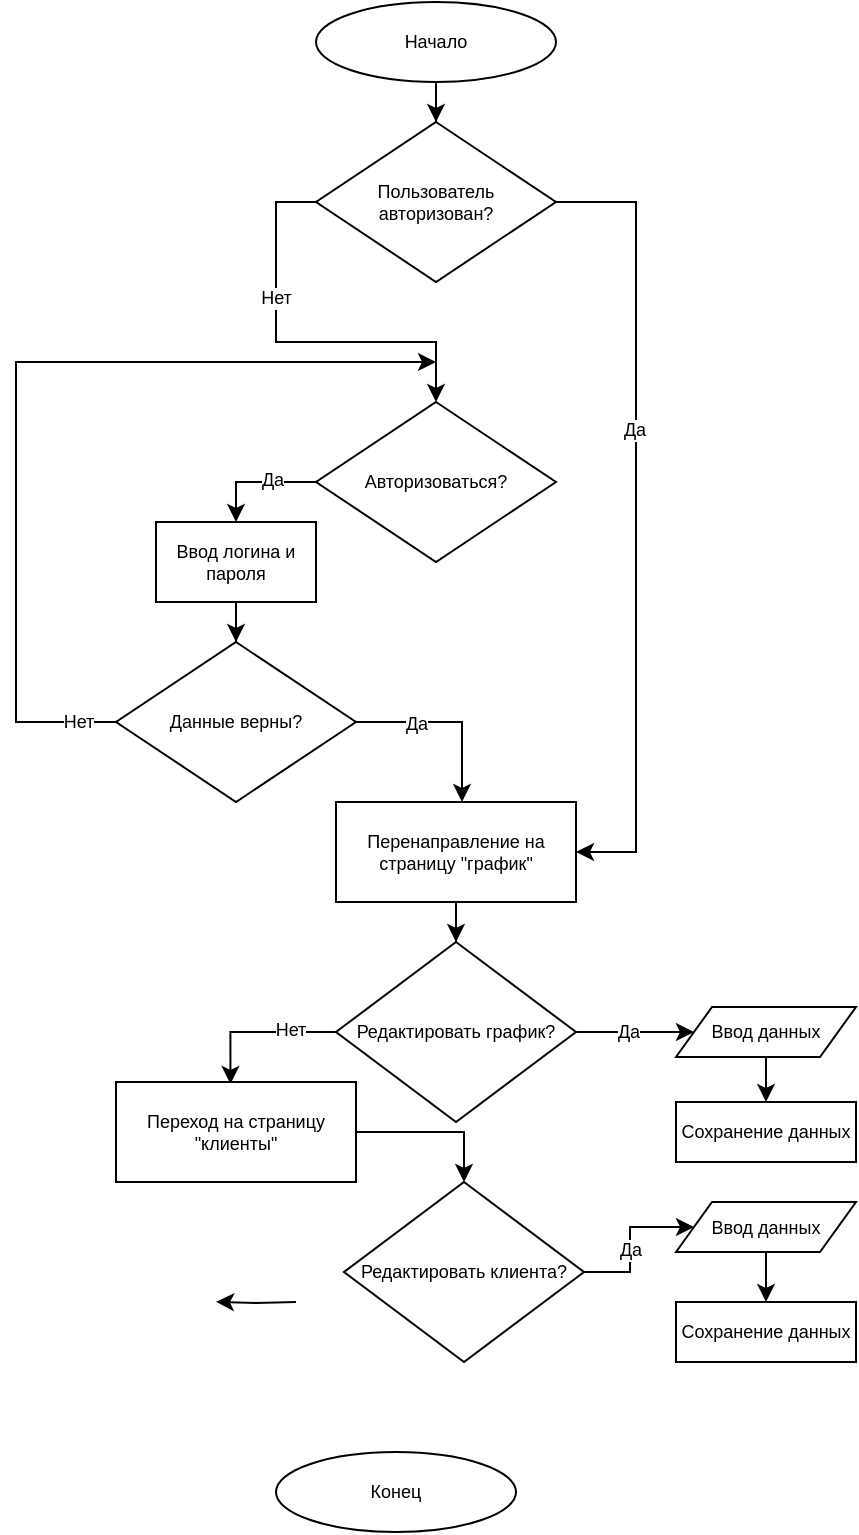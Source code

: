 <mxfile version="13.1.5" type="github">
  <diagram id="8SPaC2NhHjIFXykHgB_J" name="Page-1">
    <mxGraphModel dx="460" dy="735" grid="1" gridSize="10" guides="1" tooltips="1" connect="1" arrows="1" fold="1" page="1" pageScale="1" pageWidth="827" pageHeight="1169" math="0" shadow="0">
      <root>
        <mxCell id="0" />
        <mxCell id="1" parent="0" />
        <mxCell id="_gQ8Pvwjih3mKzfhWHJE-30" style="edgeStyle=orthogonalEdgeStyle;rounded=0;orthogonalLoop=1;jettySize=auto;html=1;fontSize=9;" edge="1" parent="1" source="_gQ8Pvwjih3mKzfhWHJE-1" target="_gQ8Pvwjih3mKzfhWHJE-29">
          <mxGeometry relative="1" as="geometry" />
        </mxCell>
        <mxCell id="_gQ8Pvwjih3mKzfhWHJE-1" value="Начало" style="ellipse;whiteSpace=wrap;html=1;fontSize=9;" vertex="1" parent="1">
          <mxGeometry x="280" y="20" width="120" height="40" as="geometry" />
        </mxCell>
        <mxCell id="_gQ8Pvwjih3mKzfhWHJE-40" style="edgeStyle=orthogonalEdgeStyle;rounded=0;orthogonalLoop=1;jettySize=auto;html=1;exitX=0;exitY=0.5;exitDx=0;exitDy=0;entryX=0.5;entryY=0;entryDx=0;entryDy=0;fontSize=9;" edge="1" parent="1" source="_gQ8Pvwjih3mKzfhWHJE-2" target="_gQ8Pvwjih3mKzfhWHJE-9">
          <mxGeometry relative="1" as="geometry">
            <mxPoint x="240" y="260.333" as="targetPoint" />
          </mxGeometry>
        </mxCell>
        <mxCell id="_gQ8Pvwjih3mKzfhWHJE-2" value="Авторизоваться?" style="rhombus;whiteSpace=wrap;html=1;fontSize=9;" vertex="1" parent="1">
          <mxGeometry x="280" y="220" width="120" height="80" as="geometry" />
        </mxCell>
        <mxCell id="_gQ8Pvwjih3mKzfhWHJE-6" value="Конец" style="ellipse;whiteSpace=wrap;html=1;fontSize=9;" vertex="1" parent="1">
          <mxGeometry x="260" y="745" width="120" height="40" as="geometry" />
        </mxCell>
        <mxCell id="_gQ8Pvwjih3mKzfhWHJE-13" style="edgeStyle=orthogonalEdgeStyle;rounded=0;orthogonalLoop=1;jettySize=auto;html=1;entryX=0.5;entryY=0;entryDx=0;entryDy=0;fontSize=9;" edge="1" parent="1" source="_gQ8Pvwjih3mKzfhWHJE-9" target="_gQ8Pvwjih3mKzfhWHJE-12">
          <mxGeometry relative="1" as="geometry" />
        </mxCell>
        <mxCell id="_gQ8Pvwjih3mKzfhWHJE-9" value="Ввод логина и пароля" style="rounded=0;whiteSpace=wrap;html=1;fontSize=9;" vertex="1" parent="1">
          <mxGeometry x="200" y="280" width="80" height="40" as="geometry" />
        </mxCell>
        <mxCell id="_gQ8Pvwjih3mKzfhWHJE-14" style="edgeStyle=orthogonalEdgeStyle;rounded=0;orthogonalLoop=1;jettySize=auto;html=1;exitX=0;exitY=0.5;exitDx=0;exitDy=0;fontSize=9;" edge="1" parent="1" source="_gQ8Pvwjih3mKzfhWHJE-12">
          <mxGeometry relative="1" as="geometry">
            <mxPoint x="340" y="200" as="targetPoint" />
            <Array as="points">
              <mxPoint x="130" y="380" />
              <mxPoint x="130" y="200" />
            </Array>
          </mxGeometry>
        </mxCell>
        <mxCell id="_gQ8Pvwjih3mKzfhWHJE-17" value="Нет" style="edgeLabel;html=1;align=center;verticalAlign=middle;resizable=0;points=[];fontSize=9;" vertex="1" connectable="0" parent="_gQ8Pvwjih3mKzfhWHJE-14">
          <mxGeometry x="-0.946" y="-1" relative="1" as="geometry">
            <mxPoint x="-7.64" y="1" as="offset" />
          </mxGeometry>
        </mxCell>
        <mxCell id="_gQ8Pvwjih3mKzfhWHJE-18" style="edgeStyle=orthogonalEdgeStyle;rounded=0;orthogonalLoop=1;jettySize=auto;html=1;exitX=1;exitY=0.5;exitDx=0;exitDy=0;fontSize=9;" edge="1" parent="1" source="_gQ8Pvwjih3mKzfhWHJE-12" target="_gQ8Pvwjih3mKzfhWHJE-20">
          <mxGeometry relative="1" as="geometry">
            <mxPoint x="330" y="580" as="targetPoint" />
            <Array as="points">
              <mxPoint x="353" y="380" />
            </Array>
          </mxGeometry>
        </mxCell>
        <mxCell id="_gQ8Pvwjih3mKzfhWHJE-19" value="Да" style="edgeLabel;html=1;align=center;verticalAlign=middle;resizable=0;points=[];fontSize=9;" vertex="1" connectable="0" parent="_gQ8Pvwjih3mKzfhWHJE-18">
          <mxGeometry x="0.226" y="-2" relative="1" as="geometry">
            <mxPoint x="-21" y="-3.67" as="offset" />
          </mxGeometry>
        </mxCell>
        <mxCell id="_gQ8Pvwjih3mKzfhWHJE-12" value="Данные верны?" style="rhombus;whiteSpace=wrap;html=1;fontSize=9;" vertex="1" parent="1">
          <mxGeometry x="180" y="340" width="120" height="80" as="geometry" />
        </mxCell>
        <mxCell id="_gQ8Pvwjih3mKzfhWHJE-24" style="edgeStyle=orthogonalEdgeStyle;rounded=0;orthogonalLoop=1;jettySize=auto;html=1;entryX=0.5;entryY=0;entryDx=0;entryDy=0;fontSize=9;" edge="1" parent="1" source="_gQ8Pvwjih3mKzfhWHJE-20" target="_gQ8Pvwjih3mKzfhWHJE-25">
          <mxGeometry relative="1" as="geometry">
            <mxPoint x="350" y="510" as="targetPoint" />
          </mxGeometry>
        </mxCell>
        <mxCell id="_gQ8Pvwjih3mKzfhWHJE-20" value="Перенаправление на страницу &quot;график&quot;" style="rounded=0;whiteSpace=wrap;html=1;fontSize=9;" vertex="1" parent="1">
          <mxGeometry x="290" y="420" width="120" height="50" as="geometry" />
        </mxCell>
        <mxCell id="_gQ8Pvwjih3mKzfhWHJE-26" style="edgeStyle=orthogonalEdgeStyle;rounded=0;orthogonalLoop=1;jettySize=auto;html=1;fontSize=9;exitX=1;exitY=0.5;exitDx=0;exitDy=0;entryX=0;entryY=0.5;entryDx=0;entryDy=0;" edge="1" parent="1" source="_gQ8Pvwjih3mKzfhWHJE-25" target="_gQ8Pvwjih3mKzfhWHJE-52">
          <mxGeometry relative="1" as="geometry">
            <mxPoint x="460" y="535" as="targetPoint" />
            <mxPoint x="414" y="534.69" as="sourcePoint" />
            <Array as="points" />
          </mxGeometry>
        </mxCell>
        <mxCell id="_gQ8Pvwjih3mKzfhWHJE-28" value="Да" style="edgeLabel;html=1;align=center;verticalAlign=middle;resizable=0;points=[];fontSize=9;" vertex="1" connectable="0" parent="_gQ8Pvwjih3mKzfhWHJE-26">
          <mxGeometry x="0.328" y="-1" relative="1" as="geometry">
            <mxPoint x="-13.11" y="-1" as="offset" />
          </mxGeometry>
        </mxCell>
        <mxCell id="_gQ8Pvwjih3mKzfhWHJE-27" style="edgeStyle=orthogonalEdgeStyle;rounded=0;orthogonalLoop=1;jettySize=auto;html=1;exitX=0;exitY=0.5;exitDx=0;exitDy=0;fontSize=9;" edge="1" parent="1">
          <mxGeometry relative="1" as="geometry">
            <mxPoint x="230" y="669.897" as="targetPoint" />
            <mxPoint x="270" y="670" as="sourcePoint" />
          </mxGeometry>
        </mxCell>
        <mxCell id="_gQ8Pvwjih3mKzfhWHJE-54" style="edgeStyle=orthogonalEdgeStyle;rounded=0;orthogonalLoop=1;jettySize=auto;html=1;fontSize=9;entryX=0.477;entryY=0.02;entryDx=0;entryDy=0;entryPerimeter=0;exitX=0;exitY=0.5;exitDx=0;exitDy=0;" edge="1" parent="1" source="_gQ8Pvwjih3mKzfhWHJE-25" target="_gQ8Pvwjih3mKzfhWHJE-56">
          <mxGeometry relative="1" as="geometry">
            <mxPoint x="240" y="600" as="targetPoint" />
          </mxGeometry>
        </mxCell>
        <mxCell id="_gQ8Pvwjih3mKzfhWHJE-25" value="Редактировать график?" style="rhombus;whiteSpace=wrap;html=1;fontSize=9;" vertex="1" parent="1">
          <mxGeometry x="290" y="490" width="120" height="90" as="geometry" />
        </mxCell>
        <mxCell id="_gQ8Pvwjih3mKzfhWHJE-31" style="edgeStyle=orthogonalEdgeStyle;rounded=0;orthogonalLoop=1;jettySize=auto;html=1;entryX=1;entryY=0.5;entryDx=0;entryDy=0;fontSize=9;" edge="1" parent="1" source="_gQ8Pvwjih3mKzfhWHJE-29" target="_gQ8Pvwjih3mKzfhWHJE-20">
          <mxGeometry relative="1" as="geometry">
            <mxPoint x="420" y="570" as="targetPoint" />
            <Array as="points">
              <mxPoint x="440" y="120" />
              <mxPoint x="440" y="445" />
            </Array>
          </mxGeometry>
        </mxCell>
        <mxCell id="_gQ8Pvwjih3mKzfhWHJE-32" value="Да" style="edgeLabel;html=1;align=center;verticalAlign=middle;resizable=0;points=[];fontSize=9;" vertex="1" connectable="0" parent="_gQ8Pvwjih3mKzfhWHJE-31">
          <mxGeometry x="-0.221" y="-1" relative="1" as="geometry">
            <mxPoint as="offset" />
          </mxGeometry>
        </mxCell>
        <mxCell id="_gQ8Pvwjih3mKzfhWHJE-33" style="edgeStyle=orthogonalEdgeStyle;rounded=0;orthogonalLoop=1;jettySize=auto;html=1;entryX=0.5;entryY=0;entryDx=0;entryDy=0;exitX=0;exitY=0.5;exitDx=0;exitDy=0;fontSize=9;" edge="1" parent="1" source="_gQ8Pvwjih3mKzfhWHJE-29" target="_gQ8Pvwjih3mKzfhWHJE-2">
          <mxGeometry relative="1" as="geometry">
            <mxPoint x="240" y="200" as="targetPoint" />
          </mxGeometry>
        </mxCell>
        <mxCell id="_gQ8Pvwjih3mKzfhWHJE-29" value="Пользователь авторизован?" style="rhombus;whiteSpace=wrap;html=1;fontSize=9;" vertex="1" parent="1">
          <mxGeometry x="280" y="80" width="120" height="80" as="geometry" />
        </mxCell>
        <mxCell id="_gQ8Pvwjih3mKzfhWHJE-34" value="&amp;nbsp; &amp;nbsp;Нет" style="edgeLabel;html=1;align=center;verticalAlign=middle;resizable=0;points=[];fontSize=9;" vertex="1" connectable="0" parent="1">
          <mxGeometry x="429.998" y="180" as="geometry">
            <mxPoint x="-174" y="-12" as="offset" />
          </mxGeometry>
        </mxCell>
        <mxCell id="_gQ8Pvwjih3mKzfhWHJE-41" value="Да" style="edgeLabel;html=1;align=center;verticalAlign=middle;resizable=0;points=[];fontSize=9;" vertex="1" connectable="0" parent="1">
          <mxGeometry x="419" y="305" as="geometry">
            <mxPoint x="-161" y="-46" as="offset" />
          </mxGeometry>
        </mxCell>
        <mxCell id="_gQ8Pvwjih3mKzfhWHJE-50" value="Сохранение данных" style="rounded=0;whiteSpace=wrap;html=1;fontSize=9;" vertex="1" parent="1">
          <mxGeometry x="460" y="570" width="90" height="30" as="geometry" />
        </mxCell>
        <mxCell id="_gQ8Pvwjih3mKzfhWHJE-53" style="edgeStyle=orthogonalEdgeStyle;rounded=0;orthogonalLoop=1;jettySize=auto;html=1;entryX=0.5;entryY=0;entryDx=0;entryDy=0;fontSize=9;" edge="1" parent="1" source="_gQ8Pvwjih3mKzfhWHJE-52" target="_gQ8Pvwjih3mKzfhWHJE-50">
          <mxGeometry relative="1" as="geometry" />
        </mxCell>
        <mxCell id="_gQ8Pvwjih3mKzfhWHJE-52" value="&lt;span&gt;Ввод данных&lt;/span&gt;" style="shape=parallelogram;perimeter=parallelogramPerimeter;whiteSpace=wrap;html=1;fontSize=9;" vertex="1" parent="1">
          <mxGeometry x="460" y="522.5" width="90" height="25" as="geometry" />
        </mxCell>
        <mxCell id="_gQ8Pvwjih3mKzfhWHJE-55" value="Нет" style="edgeLabel;html=1;align=center;verticalAlign=middle;resizable=0;points=[];fontSize=9;" vertex="1" connectable="0" parent="1">
          <mxGeometry x="280" y="535" as="geometry">
            <mxPoint x="-13.11" y="-1" as="offset" />
          </mxGeometry>
        </mxCell>
        <mxCell id="_gQ8Pvwjih3mKzfhWHJE-61" style="edgeStyle=orthogonalEdgeStyle;rounded=0;orthogonalLoop=1;jettySize=auto;html=1;fontSize=9;entryX=0.5;entryY=0;entryDx=0;entryDy=0;exitX=1;exitY=0.5;exitDx=0;exitDy=0;" edge="1" parent="1" source="_gQ8Pvwjih3mKzfhWHJE-56" target="_gQ8Pvwjih3mKzfhWHJE-60">
          <mxGeometry relative="1" as="geometry">
            <mxPoint x="350" y="585" as="targetPoint" />
          </mxGeometry>
        </mxCell>
        <mxCell id="_gQ8Pvwjih3mKzfhWHJE-56" value="Переход на страницу &quot;клиенты&quot;" style="rounded=0;whiteSpace=wrap;html=1;fontSize=9;" vertex="1" parent="1">
          <mxGeometry x="180" y="560" width="120" height="50" as="geometry" />
        </mxCell>
        <mxCell id="_gQ8Pvwjih3mKzfhWHJE-68" style="edgeStyle=orthogonalEdgeStyle;rounded=0;orthogonalLoop=1;jettySize=auto;html=1;fontSize=9;" edge="1" parent="1" source="_gQ8Pvwjih3mKzfhWHJE-60" target="_gQ8Pvwjih3mKzfhWHJE-66">
          <mxGeometry relative="1" as="geometry" />
        </mxCell>
        <mxCell id="_gQ8Pvwjih3mKzfhWHJE-60" value="Редактировать клиента?" style="rhombus;whiteSpace=wrap;html=1;fontSize=9;" vertex="1" parent="1">
          <mxGeometry x="294" y="610" width="120" height="90" as="geometry" />
        </mxCell>
        <mxCell id="_gQ8Pvwjih3mKzfhWHJE-64" value="Сохранение данных" style="rounded=0;whiteSpace=wrap;html=1;fontSize=9;" vertex="1" parent="1">
          <mxGeometry x="460" y="670" width="90" height="30" as="geometry" />
        </mxCell>
        <mxCell id="_gQ8Pvwjih3mKzfhWHJE-65" style="edgeStyle=orthogonalEdgeStyle;rounded=0;orthogonalLoop=1;jettySize=auto;html=1;entryX=0.5;entryY=0;entryDx=0;entryDy=0;fontSize=9;" edge="1" parent="1" source="_gQ8Pvwjih3mKzfhWHJE-66" target="_gQ8Pvwjih3mKzfhWHJE-64">
          <mxGeometry relative="1" as="geometry" />
        </mxCell>
        <mxCell id="_gQ8Pvwjih3mKzfhWHJE-66" value="&lt;span&gt;Ввод данных&lt;/span&gt;" style="shape=parallelogram;perimeter=parallelogramPerimeter;whiteSpace=wrap;html=1;fontSize=9;" vertex="1" parent="1">
          <mxGeometry x="460" y="620" width="90" height="25" as="geometry" />
        </mxCell>
        <mxCell id="_gQ8Pvwjih3mKzfhWHJE-69" value="Да" style="edgeLabel;html=1;align=center;verticalAlign=middle;resizable=0;points=[];fontSize=9;" vertex="1" connectable="0" parent="1">
          <mxGeometry x="450.0" y="645" as="geometry">
            <mxPoint x="-13.11" y="-1" as="offset" />
          </mxGeometry>
        </mxCell>
      </root>
    </mxGraphModel>
  </diagram>
</mxfile>
